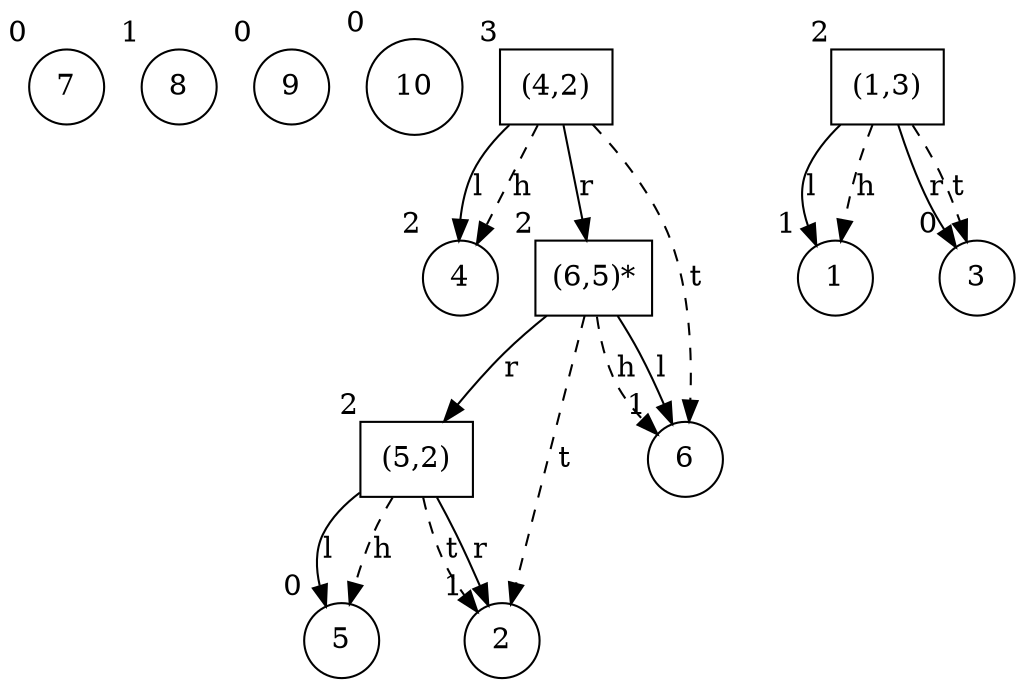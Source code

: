 digraph G {
7 [shape=circle,xlabel=0];
8 [shape=circle,xlabel=1];
9 [shape=circle,xlabel=0];
10 [shape=circle,xlabel=0];
"(4,2)" [shape=box,xlabel=3];
4 [shape=circle,xlabel=2];
"(4,2)" -> 4 [label=l];
"(4,2)" -> "(6,5)*" [label=r];
"(4,2)" -> 4 [style=dashed, label = h];
"(4,2)" -> 6 [style=dashed, label = t];
"(6,5)*" [shape=box,xlabel=2];
6 [shape=circle,xlabel=1];
"(6,5)*" -> 6 [label=l];
"(6,5)*" -> "(5,2)" [label=r];
"(6,5)*" -> 6 [style=dashed, label = h];
"(6,5)*" -> 2 [style=dashed, label = t];
"(5,2)" [shape=box,xlabel=2];
5 [shape=circle,xlabel=0];
"(5,2)" -> 5 [label=l];
2 [shape=circle,xlabel=1];
"(5,2)" -> 2 [label=r];
"(5,2)" -> 5 [style=dashed, label = h];
"(5,2)" -> 2 [style=dashed, label = t];
"(1,3)" [shape=box,xlabel=2];
1 [shape=circle,xlabel=1];
"(1,3)" -> 1 [label=l];
3 [shape=circle,xlabel=0];
"(1,3)" -> 3 [label=r];
"(1,3)" -> 1 [style=dashed, label = h];
"(1,3)" -> 3 [style=dashed, label = t];
}
